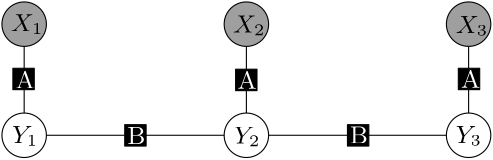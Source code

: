 <?xml version="1.0"?>
<!DOCTYPE ipe SYSTEM "ipe.dtd">
<ipe version="70010" creator="Ipe 7.0.10">
<info created="D:20090318161940" modified="D:20100415180444"/>
<ipestyle name="ipe6">
<symbol name="mark/circle(sx)" transformations="translations">
<path fill="sym-stroke">
0.6 0 0 0.6 0 0 e
0.4 0 0 0.4 0 0 e
</path>
</symbol>
<symbol name="mark/disk(sx)" transformations="translations">
<path fill="sym-stroke">
0.6 0 0 0.6 0 0 e
</path>
</symbol>
<symbol name="mark/fdisk(sfx)" transformations="translations">
<group>
<path fill="sym-stroke" fillrule="eofill">
0.6 0 0 0.6 0 0 e
0.4 0 0 0.4 0 0 e
</path>
<path fill="sym-fill">
0.4 0 0 0.4 0 0 e
</path>
</group>
</symbol>
<symbol name="mark/box(sx)" transformations="translations">
<path fill="sym-stroke" fillrule="eofill">
-0.6 -0.6 m
0.6 -0.6 l
0.6 0.6 l
-0.6 0.6 l
h
-0.4 -0.4 m
0.4 -0.4 l
0.4 0.4 l
-0.4 0.4 l
h
</path>
</symbol>
<symbol name="mark/square(sx)" transformations="translations">
<path fill="sym-stroke">
-0.6 -0.6 m
0.6 -0.6 l
0.6 0.6 l
-0.6 0.6 l
h
</path>
</symbol>
<symbol name="mark/fsquare(sfx)" transformations="translations">
<group>
<path fill="sym-stroke" fillrule="eofill">
-0.6 -0.6 m
0.6 -0.6 l
0.6 0.6 l
-0.6 0.6 l
0 -0.4 m
0.4 -0.4 l
0.4 0.4 l
-0.4 0.4 l
h
</path>
<path fill="sym-fill">
-0.4 -0.4 m
0.4 -0.4 l
0.4 0.4 l
-0.4 0.4 l
h
</path>
</group>
</symbol>
<symbol name="mark/cross(sx)" transformations="translations">
<group>
<path fill="sym-stroke">
-0.43 -0.57 m
0.57 0.43 l
0.43 0.57 l
-0.57 -0.43 l
h
</path>
<path fill="sym-stroke">
-0.43 0.57 m
0.57 -0.43 l
0.43 -0.57 l
-0.57 0.43 l
h
</path>
</group>
</symbol>
<pen name="heavier" value="0.8"/>
<pen name="fat" value="1.2"/>
<pen name="ultrafat" value="2"/>
<symbolsize name="large" value="5"/>
<symbolsize name="small" value="2"/>
<symbolsize name="tiny" value="1.1"/>
<arrowsize name="large" value="10"/>
<arrowsize name="small" value="5"/>
<arrowsize name="tiny" value="3"/>
<color name="red" value="1 0 0"/>
<color name="green" value="0 1 0"/>
<color name="blue" value="0 0 1"/>
<color name="yellow" value="1 1 0"/>
<color name="gray1" value="0.125"/>
<color name="gray2" value="0.25"/>
<color name="gray3" value="0.375"/>
<color name="gray4" value="0.5"/>
<color name="gray5" value="0.625"/>
<color name="gray6" value="0.75"/>
<color name="gray7" value="0.875"/>
<dashstyle name="dashed" value="[4] 0"/>
<dashstyle name="dotted" value="[1 3] 0"/>
<dashstyle name="dash dotted" value="[4 2 1 2] 0"/>
<dashstyle name="dash dot dotted" value="[4 2 1 2 1 2] 0"/>
<textsize name="large" value="\large"/>
<textsize name="small" value="\small"/>
<textsize name="tiny" value="\tiny"/>
<textsize name="Large" value="\Large"/>
<textsize name="LARGE" value="\LARGE"/>
<textsize name="huge" value="\huge"/>
<textsize name="Huge" value="\Huge"/>
<textsize name="footnote" value="\footnotesize"/>
<textstyle name="center" begin="\begin{center}" end="\end{center}"/>
<textstyle name="itemize" begin="\begin{itemize}" end="\end{itemize}"/>
<textstyle name="item" begin="\begin{itemize}\item{}" end="\end{itemize}"/>
</ipestyle>
<page>
<layer name="alpha"/>
<layer name="beta"/>
<view layers="alpha beta" active="alpha"/>
<path layer="alpha" matrix="1 0 0 1 0 -8" stroke="black" fill="gray5">
8 0 0 8 112 656 e
</path>
<path matrix="1 0 0 1 80 -8" stroke="black" fill="gray5">
8 0 0 8 112 656 e
</path>
<path matrix="1 0 0 1 160 -8" stroke="black" fill="gray5">
8 0 0 8 112 656 e
</path>
<path stroke="black">
120 608 m
184 608 l
</path>
<path stroke="black">
200 608 m
264 608 l
</path>
<path layer="beta" stroke="black">
112 640 m
112 616 l
</path>
<path stroke="black">
192 640 m
192 616 l
</path>
<path stroke="black">
272 640 m
272 616 l
</path>
<path layer="alpha" matrix="1 0 0 1 -3.5503 8.41707" stroke="black" fill="black">
111.491 616.012 m
119.183 616.012 l
119.183 623.704 l
111.491 623.704 l
h
</path>
<path matrix="1 0 0 1 76.629 8.06694" stroke="black" fill="black">
111.491 616.012 m
119.183 616.012 l
119.183 623.704 l
111.491 623.704 l
h
</path>
<path matrix="1 0 0 1 156.808 8.41707" stroke="black" fill="black">
111.491 616.012 m
119.183 616.012 l
119.183 623.704 l
111.491 623.704 l
h
</path>
<path matrix="1 0 0 1 36.7145 -11.8904" stroke="black" fill="black">
111.491 616.012 m
119.183 616.012 l
119.183 623.704 l
111.491 623.704 l
h
</path>
<path matrix="1 0 0 1 116.894 -11.8904" stroke="black" fill="black">
111.491 616.012 m
119.183 616.012 l
119.183 623.704 l
111.491 623.704 l
h
</path>
<path stroke="black" fill="white">
8 0 0 8 192 608 e
</path>
<path stroke="black" fill="white">
8 0 0 8 272 608 e
</path>
<path stroke="black" fill="white">
8 0 0 8 112 608 e
</path>
<text matrix="1 0 0 1 -36.2061 -56.9279" transformations="translations" pos="145.098 681.81" stroke="white" type="label" width="6.91" height="6.127" depth="0" valign="baseline" size="small">A</text>
<text matrix="1 0 0 1 43.7019 -57.0706" transformations="translations" pos="145.098 681.81" stroke="white" type="label" width="6.91" height="6.127" depth="0" valign="baseline" size="small">A</text>
<text matrix="1 0 0 1 124.152 -56.7205" transformations="translations" pos="145.098 681.81" stroke="white" type="label" width="6.91" height="6.127" depth="0" valign="baseline" size="small">A</text>
<text matrix="1 0 0 1 3.99408 -76.9632" transformations="translations" pos="145.098 681.81" stroke="white" type="label" width="6.527" height="6.127" depth="0" valign="baseline" size="small">B</text>
<text matrix="1 0 0 1 84.1093 -76.7411" transformations="translations" pos="145.098 681.81" stroke="white" type="label" width="6.527" height="6.127" depth="0" valign="baseline" size="small">B</text>
<text matrix="1 0 0 1 -10.566 -78.5198" transformations="translations" pos="118.179 683.735" stroke="black" type="label" width="9.5" height="6.133" depth="0.99" valign="baseline" size="small">$Y_1$</text>
<text matrix="1 0 0 1 69.4043 -78.7266" transformations="translations" pos="118.179 683.735" stroke="black" type="label" width="9.5" height="6.133" depth="0.99" valign="baseline" size="small">$Y_2$</text>
<text matrix="1 0 0 1 149.167 -78.5192" transformations="translations" pos="118.179 683.735" stroke="black" type="label" width="9.5" height="6.133" depth="0.99" valign="baseline" size="small">$Y_3$</text>
<text matrix="1 0 0 1 -10.9803 -38.328" transformations="translations" pos="118.179 683.735" stroke="black" type="label" width="11.763" height="6.133" depth="0.99" valign="baseline" size="small">$X_1$</text>
<text matrix="1 0 0 1 68.9896 -38.7419" transformations="translations" pos="118.179 683.735" stroke="black" type="label" width="11.763" height="6.133" depth="0.99" valign="baseline" size="small">$X_2$</text>
<text matrix="1 0 0 1 149.167 -38.949" transformations="translations" pos="118.179 683.735" stroke="black" type="label" width="11.763" height="6.133" depth="0.99" valign="baseline" size="small">$X_3$</text>
</page>
</ipe>
